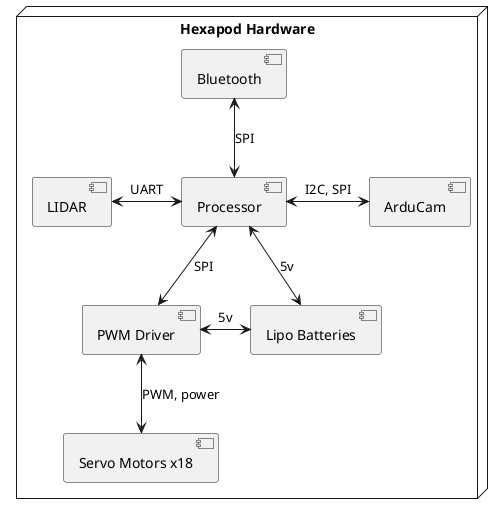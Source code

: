 @startuml

node "Hexapod Hardware" {
  [Processor] as mcu
  [LIDAR] as lidar
  [ArduCam] as camera
  [Bluetooth] as bt 
  [Servo Motors x18] as motors
  [PWM Driver] as mc
  [Lipo Batteries] as power
}

mcu <-right-> camera: I2C, SPI
mcu <-left-> lidar: UART
mcu <-down-> mc: SPI
mc <-down-> motors: PWM, power
mcu <-up-> bt: SPI
mcu <-down-> power: 5v
mc <-right-> power: 5v

@enduml